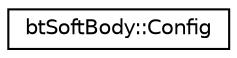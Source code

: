 digraph G
{
  edge [fontname="Helvetica",fontsize="10",labelfontname="Helvetica",labelfontsize="10"];
  node [fontname="Helvetica",fontsize="10",shape=record];
  rankdir=LR;
  Node1 [label="btSoftBody::Config",height=0.2,width=0.4,color="black", fillcolor="white", style="filled",URL="$d9/d56/structbtSoftBody_1_1Config.html"];
}
